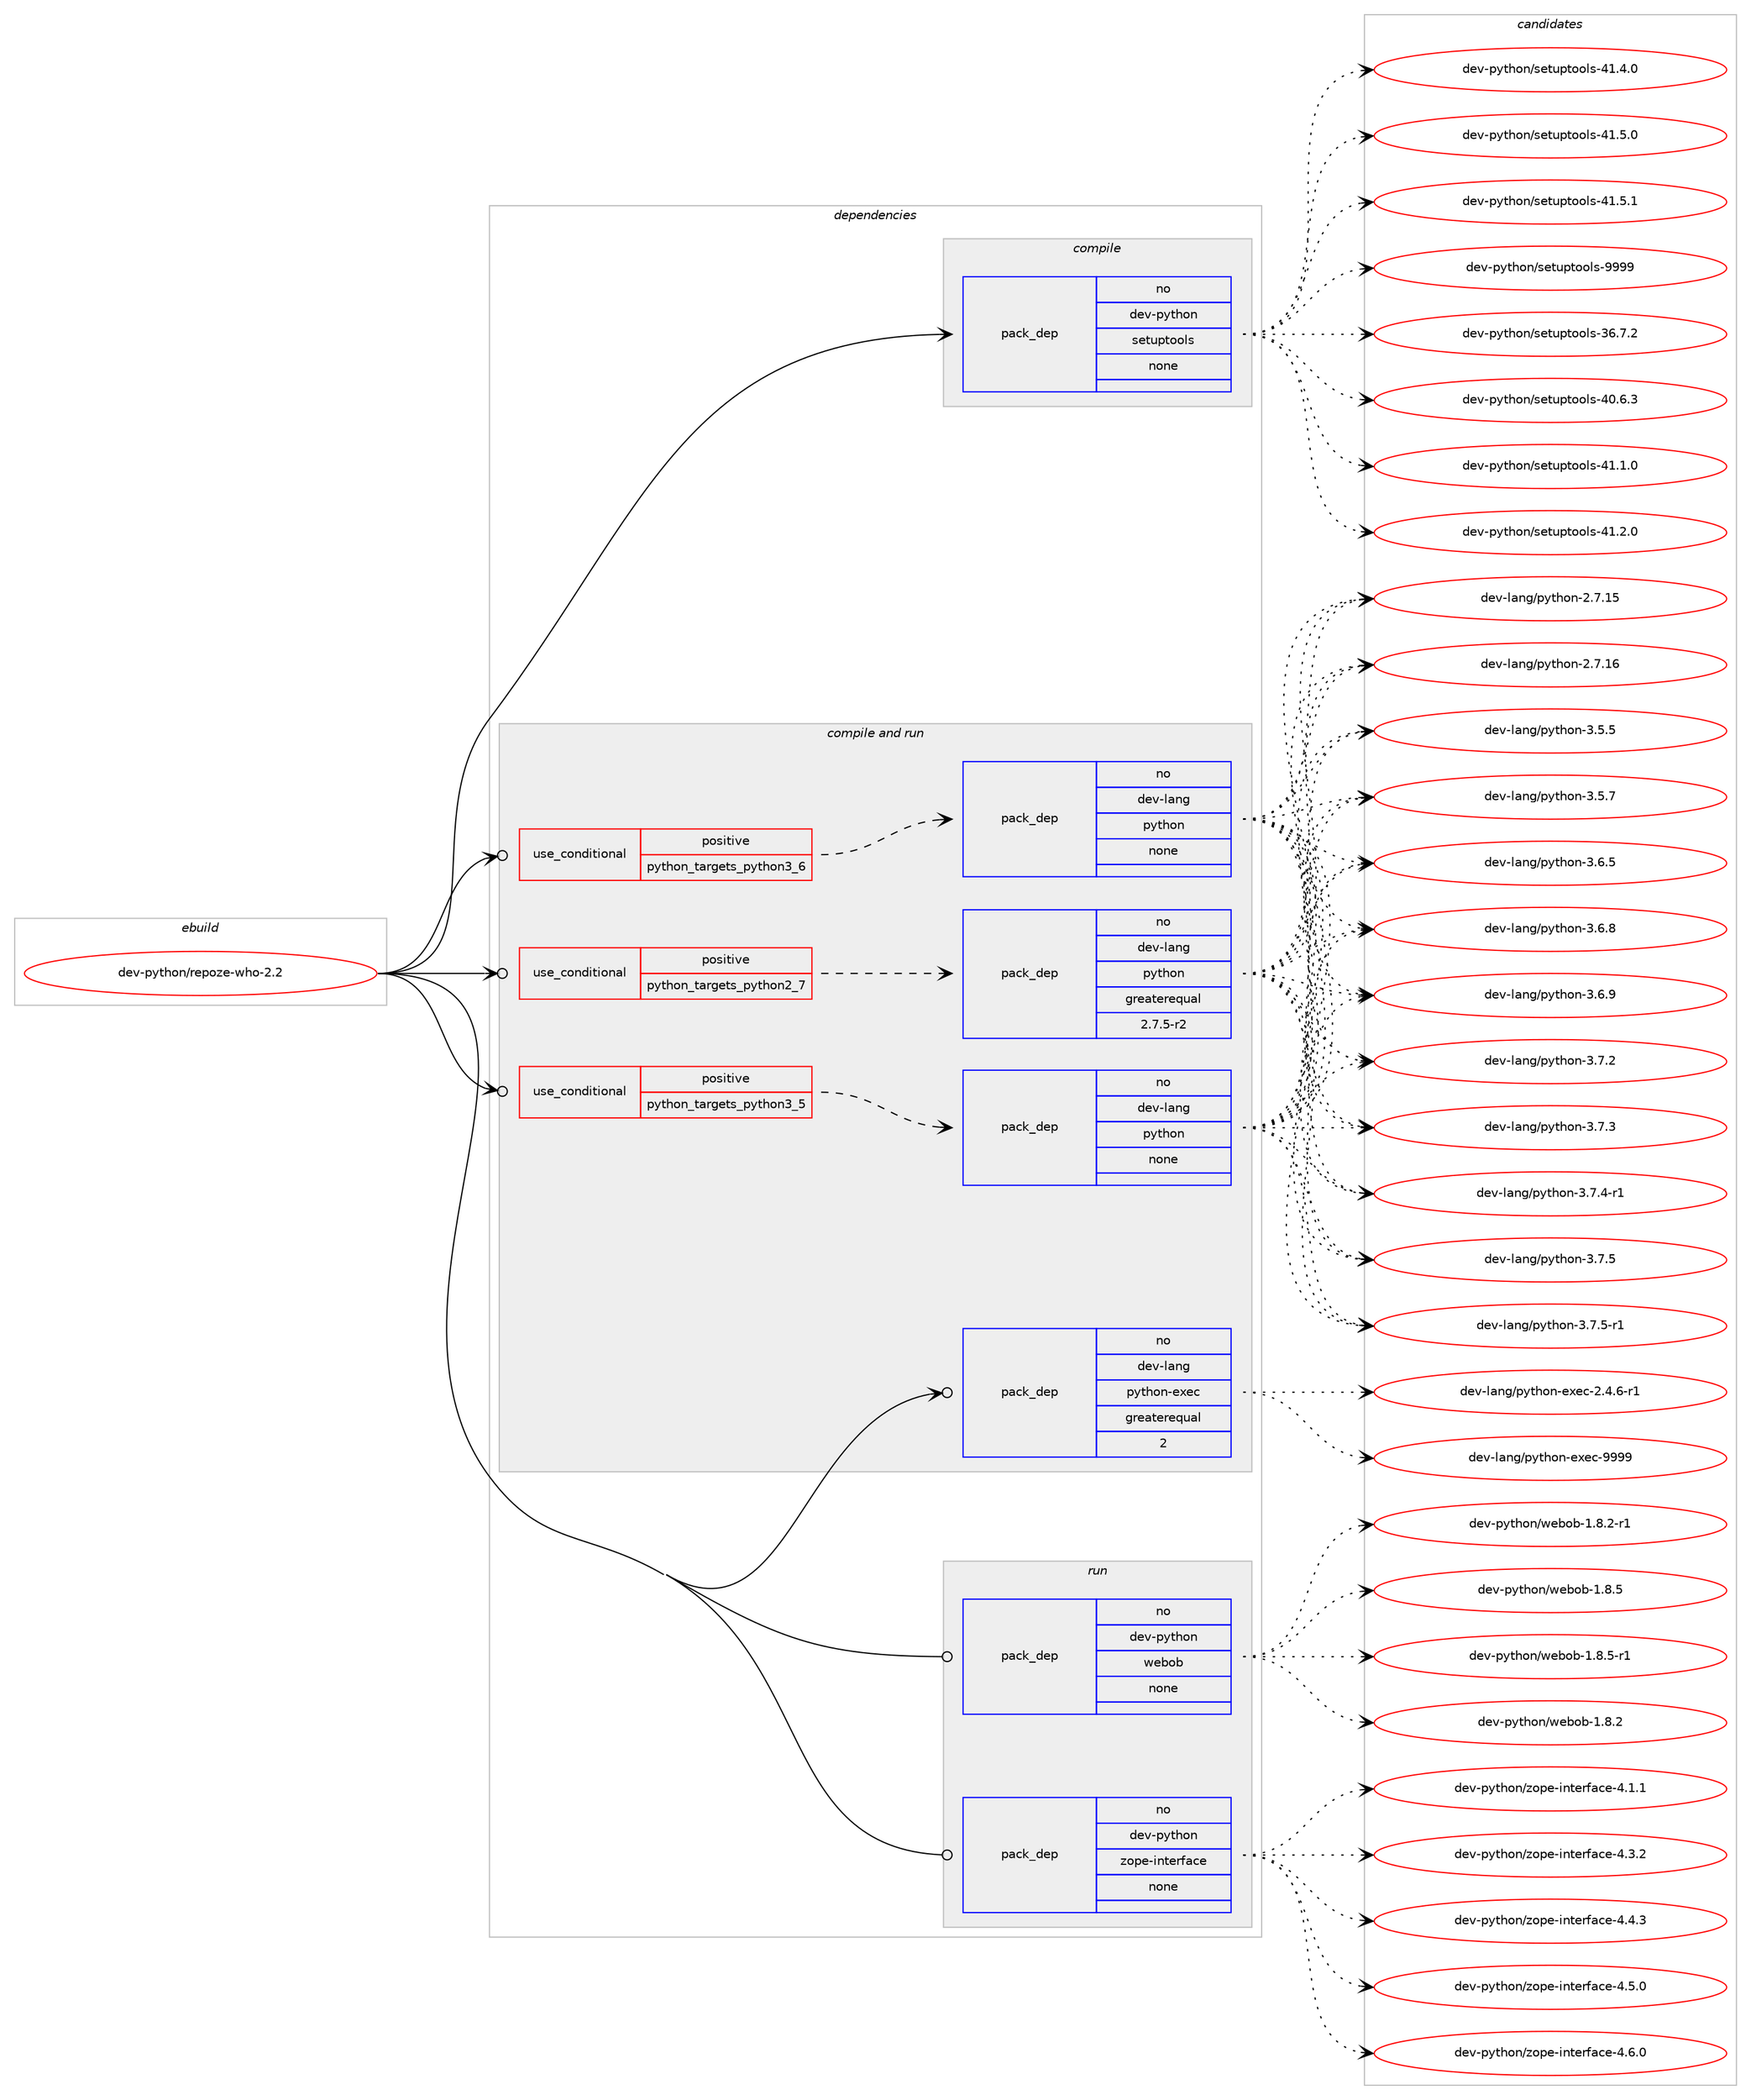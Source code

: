 digraph prolog {

# *************
# Graph options
# *************

newrank=true;
concentrate=true;
compound=true;
graph [rankdir=LR,fontname=Helvetica,fontsize=10,ranksep=1.5];#, ranksep=2.5, nodesep=0.2];
edge  [arrowhead=vee];
node  [fontname=Helvetica,fontsize=10];

# **********
# The ebuild
# **********

subgraph cluster_leftcol {
color=gray;
rank=same;
label=<<i>ebuild</i>>;
id [label="dev-python/repoze-who-2.2", color=red, width=4, href="../dev-python/repoze-who-2.2.svg"];
}

# ****************
# The dependencies
# ****************

subgraph cluster_midcol {
color=gray;
label=<<i>dependencies</i>>;
subgraph cluster_compile {
fillcolor="#eeeeee";
style=filled;
label=<<i>compile</i>>;
subgraph pack474535 {
dependency634991 [label=<<TABLE BORDER="0" CELLBORDER="1" CELLSPACING="0" CELLPADDING="4" WIDTH="220"><TR><TD ROWSPAN="6" CELLPADDING="30">pack_dep</TD></TR><TR><TD WIDTH="110">no</TD></TR><TR><TD>dev-python</TD></TR><TR><TD>setuptools</TD></TR><TR><TD>none</TD></TR><TR><TD></TD></TR></TABLE>>, shape=none, color=blue];
}
id:e -> dependency634991:w [weight=20,style="solid",arrowhead="vee"];
}
subgraph cluster_compileandrun {
fillcolor="#eeeeee";
style=filled;
label=<<i>compile and run</i>>;
subgraph cond148577 {
dependency634992 [label=<<TABLE BORDER="0" CELLBORDER="1" CELLSPACING="0" CELLPADDING="4"><TR><TD ROWSPAN="3" CELLPADDING="10">use_conditional</TD></TR><TR><TD>positive</TD></TR><TR><TD>python_targets_python2_7</TD></TR></TABLE>>, shape=none, color=red];
subgraph pack474536 {
dependency634993 [label=<<TABLE BORDER="0" CELLBORDER="1" CELLSPACING="0" CELLPADDING="4" WIDTH="220"><TR><TD ROWSPAN="6" CELLPADDING="30">pack_dep</TD></TR><TR><TD WIDTH="110">no</TD></TR><TR><TD>dev-lang</TD></TR><TR><TD>python</TD></TR><TR><TD>greaterequal</TD></TR><TR><TD>2.7.5-r2</TD></TR></TABLE>>, shape=none, color=blue];
}
dependency634992:e -> dependency634993:w [weight=20,style="dashed",arrowhead="vee"];
}
id:e -> dependency634992:w [weight=20,style="solid",arrowhead="odotvee"];
subgraph cond148578 {
dependency634994 [label=<<TABLE BORDER="0" CELLBORDER="1" CELLSPACING="0" CELLPADDING="4"><TR><TD ROWSPAN="3" CELLPADDING="10">use_conditional</TD></TR><TR><TD>positive</TD></TR><TR><TD>python_targets_python3_5</TD></TR></TABLE>>, shape=none, color=red];
subgraph pack474537 {
dependency634995 [label=<<TABLE BORDER="0" CELLBORDER="1" CELLSPACING="0" CELLPADDING="4" WIDTH="220"><TR><TD ROWSPAN="6" CELLPADDING="30">pack_dep</TD></TR><TR><TD WIDTH="110">no</TD></TR><TR><TD>dev-lang</TD></TR><TR><TD>python</TD></TR><TR><TD>none</TD></TR><TR><TD></TD></TR></TABLE>>, shape=none, color=blue];
}
dependency634994:e -> dependency634995:w [weight=20,style="dashed",arrowhead="vee"];
}
id:e -> dependency634994:w [weight=20,style="solid",arrowhead="odotvee"];
subgraph cond148579 {
dependency634996 [label=<<TABLE BORDER="0" CELLBORDER="1" CELLSPACING="0" CELLPADDING="4"><TR><TD ROWSPAN="3" CELLPADDING="10">use_conditional</TD></TR><TR><TD>positive</TD></TR><TR><TD>python_targets_python3_6</TD></TR></TABLE>>, shape=none, color=red];
subgraph pack474538 {
dependency634997 [label=<<TABLE BORDER="0" CELLBORDER="1" CELLSPACING="0" CELLPADDING="4" WIDTH="220"><TR><TD ROWSPAN="6" CELLPADDING="30">pack_dep</TD></TR><TR><TD WIDTH="110">no</TD></TR><TR><TD>dev-lang</TD></TR><TR><TD>python</TD></TR><TR><TD>none</TD></TR><TR><TD></TD></TR></TABLE>>, shape=none, color=blue];
}
dependency634996:e -> dependency634997:w [weight=20,style="dashed",arrowhead="vee"];
}
id:e -> dependency634996:w [weight=20,style="solid",arrowhead="odotvee"];
subgraph pack474539 {
dependency634998 [label=<<TABLE BORDER="0" CELLBORDER="1" CELLSPACING="0" CELLPADDING="4" WIDTH="220"><TR><TD ROWSPAN="6" CELLPADDING="30">pack_dep</TD></TR><TR><TD WIDTH="110">no</TD></TR><TR><TD>dev-lang</TD></TR><TR><TD>python-exec</TD></TR><TR><TD>greaterequal</TD></TR><TR><TD>2</TD></TR></TABLE>>, shape=none, color=blue];
}
id:e -> dependency634998:w [weight=20,style="solid",arrowhead="odotvee"];
}
subgraph cluster_run {
fillcolor="#eeeeee";
style=filled;
label=<<i>run</i>>;
subgraph pack474540 {
dependency634999 [label=<<TABLE BORDER="0" CELLBORDER="1" CELLSPACING="0" CELLPADDING="4" WIDTH="220"><TR><TD ROWSPAN="6" CELLPADDING="30">pack_dep</TD></TR><TR><TD WIDTH="110">no</TD></TR><TR><TD>dev-python</TD></TR><TR><TD>webob</TD></TR><TR><TD>none</TD></TR><TR><TD></TD></TR></TABLE>>, shape=none, color=blue];
}
id:e -> dependency634999:w [weight=20,style="solid",arrowhead="odot"];
subgraph pack474541 {
dependency635000 [label=<<TABLE BORDER="0" CELLBORDER="1" CELLSPACING="0" CELLPADDING="4" WIDTH="220"><TR><TD ROWSPAN="6" CELLPADDING="30">pack_dep</TD></TR><TR><TD WIDTH="110">no</TD></TR><TR><TD>dev-python</TD></TR><TR><TD>zope-interface</TD></TR><TR><TD>none</TD></TR><TR><TD></TD></TR></TABLE>>, shape=none, color=blue];
}
id:e -> dependency635000:w [weight=20,style="solid",arrowhead="odot"];
}
}

# **************
# The candidates
# **************

subgraph cluster_choices {
rank=same;
color=gray;
label=<<i>candidates</i>>;

subgraph choice474535 {
color=black;
nodesep=1;
choice100101118451121211161041111104711510111611711211611111110811545515446554650 [label="dev-python/setuptools-36.7.2", color=red, width=4,href="../dev-python/setuptools-36.7.2.svg"];
choice100101118451121211161041111104711510111611711211611111110811545524846544651 [label="dev-python/setuptools-40.6.3", color=red, width=4,href="../dev-python/setuptools-40.6.3.svg"];
choice100101118451121211161041111104711510111611711211611111110811545524946494648 [label="dev-python/setuptools-41.1.0", color=red, width=4,href="../dev-python/setuptools-41.1.0.svg"];
choice100101118451121211161041111104711510111611711211611111110811545524946504648 [label="dev-python/setuptools-41.2.0", color=red, width=4,href="../dev-python/setuptools-41.2.0.svg"];
choice100101118451121211161041111104711510111611711211611111110811545524946524648 [label="dev-python/setuptools-41.4.0", color=red, width=4,href="../dev-python/setuptools-41.4.0.svg"];
choice100101118451121211161041111104711510111611711211611111110811545524946534648 [label="dev-python/setuptools-41.5.0", color=red, width=4,href="../dev-python/setuptools-41.5.0.svg"];
choice100101118451121211161041111104711510111611711211611111110811545524946534649 [label="dev-python/setuptools-41.5.1", color=red, width=4,href="../dev-python/setuptools-41.5.1.svg"];
choice10010111845112121116104111110471151011161171121161111111081154557575757 [label="dev-python/setuptools-9999", color=red, width=4,href="../dev-python/setuptools-9999.svg"];
dependency634991:e -> choice100101118451121211161041111104711510111611711211611111110811545515446554650:w [style=dotted,weight="100"];
dependency634991:e -> choice100101118451121211161041111104711510111611711211611111110811545524846544651:w [style=dotted,weight="100"];
dependency634991:e -> choice100101118451121211161041111104711510111611711211611111110811545524946494648:w [style=dotted,weight="100"];
dependency634991:e -> choice100101118451121211161041111104711510111611711211611111110811545524946504648:w [style=dotted,weight="100"];
dependency634991:e -> choice100101118451121211161041111104711510111611711211611111110811545524946524648:w [style=dotted,weight="100"];
dependency634991:e -> choice100101118451121211161041111104711510111611711211611111110811545524946534648:w [style=dotted,weight="100"];
dependency634991:e -> choice100101118451121211161041111104711510111611711211611111110811545524946534649:w [style=dotted,weight="100"];
dependency634991:e -> choice10010111845112121116104111110471151011161171121161111111081154557575757:w [style=dotted,weight="100"];
}
subgraph choice474536 {
color=black;
nodesep=1;
choice10010111845108971101034711212111610411111045504655464953 [label="dev-lang/python-2.7.15", color=red, width=4,href="../dev-lang/python-2.7.15.svg"];
choice10010111845108971101034711212111610411111045504655464954 [label="dev-lang/python-2.7.16", color=red, width=4,href="../dev-lang/python-2.7.16.svg"];
choice100101118451089711010347112121116104111110455146534653 [label="dev-lang/python-3.5.5", color=red, width=4,href="../dev-lang/python-3.5.5.svg"];
choice100101118451089711010347112121116104111110455146534655 [label="dev-lang/python-3.5.7", color=red, width=4,href="../dev-lang/python-3.5.7.svg"];
choice100101118451089711010347112121116104111110455146544653 [label="dev-lang/python-3.6.5", color=red, width=4,href="../dev-lang/python-3.6.5.svg"];
choice100101118451089711010347112121116104111110455146544656 [label="dev-lang/python-3.6.8", color=red, width=4,href="../dev-lang/python-3.6.8.svg"];
choice100101118451089711010347112121116104111110455146544657 [label="dev-lang/python-3.6.9", color=red, width=4,href="../dev-lang/python-3.6.9.svg"];
choice100101118451089711010347112121116104111110455146554650 [label="dev-lang/python-3.7.2", color=red, width=4,href="../dev-lang/python-3.7.2.svg"];
choice100101118451089711010347112121116104111110455146554651 [label="dev-lang/python-3.7.3", color=red, width=4,href="../dev-lang/python-3.7.3.svg"];
choice1001011184510897110103471121211161041111104551465546524511449 [label="dev-lang/python-3.7.4-r1", color=red, width=4,href="../dev-lang/python-3.7.4-r1.svg"];
choice100101118451089711010347112121116104111110455146554653 [label="dev-lang/python-3.7.5", color=red, width=4,href="../dev-lang/python-3.7.5.svg"];
choice1001011184510897110103471121211161041111104551465546534511449 [label="dev-lang/python-3.7.5-r1", color=red, width=4,href="../dev-lang/python-3.7.5-r1.svg"];
dependency634993:e -> choice10010111845108971101034711212111610411111045504655464953:w [style=dotted,weight="100"];
dependency634993:e -> choice10010111845108971101034711212111610411111045504655464954:w [style=dotted,weight="100"];
dependency634993:e -> choice100101118451089711010347112121116104111110455146534653:w [style=dotted,weight="100"];
dependency634993:e -> choice100101118451089711010347112121116104111110455146534655:w [style=dotted,weight="100"];
dependency634993:e -> choice100101118451089711010347112121116104111110455146544653:w [style=dotted,weight="100"];
dependency634993:e -> choice100101118451089711010347112121116104111110455146544656:w [style=dotted,weight="100"];
dependency634993:e -> choice100101118451089711010347112121116104111110455146544657:w [style=dotted,weight="100"];
dependency634993:e -> choice100101118451089711010347112121116104111110455146554650:w [style=dotted,weight="100"];
dependency634993:e -> choice100101118451089711010347112121116104111110455146554651:w [style=dotted,weight="100"];
dependency634993:e -> choice1001011184510897110103471121211161041111104551465546524511449:w [style=dotted,weight="100"];
dependency634993:e -> choice100101118451089711010347112121116104111110455146554653:w [style=dotted,weight="100"];
dependency634993:e -> choice1001011184510897110103471121211161041111104551465546534511449:w [style=dotted,weight="100"];
}
subgraph choice474537 {
color=black;
nodesep=1;
choice10010111845108971101034711212111610411111045504655464953 [label="dev-lang/python-2.7.15", color=red, width=4,href="../dev-lang/python-2.7.15.svg"];
choice10010111845108971101034711212111610411111045504655464954 [label="dev-lang/python-2.7.16", color=red, width=4,href="../dev-lang/python-2.7.16.svg"];
choice100101118451089711010347112121116104111110455146534653 [label="dev-lang/python-3.5.5", color=red, width=4,href="../dev-lang/python-3.5.5.svg"];
choice100101118451089711010347112121116104111110455146534655 [label="dev-lang/python-3.5.7", color=red, width=4,href="../dev-lang/python-3.5.7.svg"];
choice100101118451089711010347112121116104111110455146544653 [label="dev-lang/python-3.6.5", color=red, width=4,href="../dev-lang/python-3.6.5.svg"];
choice100101118451089711010347112121116104111110455146544656 [label="dev-lang/python-3.6.8", color=red, width=4,href="../dev-lang/python-3.6.8.svg"];
choice100101118451089711010347112121116104111110455146544657 [label="dev-lang/python-3.6.9", color=red, width=4,href="../dev-lang/python-3.6.9.svg"];
choice100101118451089711010347112121116104111110455146554650 [label="dev-lang/python-3.7.2", color=red, width=4,href="../dev-lang/python-3.7.2.svg"];
choice100101118451089711010347112121116104111110455146554651 [label="dev-lang/python-3.7.3", color=red, width=4,href="../dev-lang/python-3.7.3.svg"];
choice1001011184510897110103471121211161041111104551465546524511449 [label="dev-lang/python-3.7.4-r1", color=red, width=4,href="../dev-lang/python-3.7.4-r1.svg"];
choice100101118451089711010347112121116104111110455146554653 [label="dev-lang/python-3.7.5", color=red, width=4,href="../dev-lang/python-3.7.5.svg"];
choice1001011184510897110103471121211161041111104551465546534511449 [label="dev-lang/python-3.7.5-r1", color=red, width=4,href="../dev-lang/python-3.7.5-r1.svg"];
dependency634995:e -> choice10010111845108971101034711212111610411111045504655464953:w [style=dotted,weight="100"];
dependency634995:e -> choice10010111845108971101034711212111610411111045504655464954:w [style=dotted,weight="100"];
dependency634995:e -> choice100101118451089711010347112121116104111110455146534653:w [style=dotted,weight="100"];
dependency634995:e -> choice100101118451089711010347112121116104111110455146534655:w [style=dotted,weight="100"];
dependency634995:e -> choice100101118451089711010347112121116104111110455146544653:w [style=dotted,weight="100"];
dependency634995:e -> choice100101118451089711010347112121116104111110455146544656:w [style=dotted,weight="100"];
dependency634995:e -> choice100101118451089711010347112121116104111110455146544657:w [style=dotted,weight="100"];
dependency634995:e -> choice100101118451089711010347112121116104111110455146554650:w [style=dotted,weight="100"];
dependency634995:e -> choice100101118451089711010347112121116104111110455146554651:w [style=dotted,weight="100"];
dependency634995:e -> choice1001011184510897110103471121211161041111104551465546524511449:w [style=dotted,weight="100"];
dependency634995:e -> choice100101118451089711010347112121116104111110455146554653:w [style=dotted,weight="100"];
dependency634995:e -> choice1001011184510897110103471121211161041111104551465546534511449:w [style=dotted,weight="100"];
}
subgraph choice474538 {
color=black;
nodesep=1;
choice10010111845108971101034711212111610411111045504655464953 [label="dev-lang/python-2.7.15", color=red, width=4,href="../dev-lang/python-2.7.15.svg"];
choice10010111845108971101034711212111610411111045504655464954 [label="dev-lang/python-2.7.16", color=red, width=4,href="../dev-lang/python-2.7.16.svg"];
choice100101118451089711010347112121116104111110455146534653 [label="dev-lang/python-3.5.5", color=red, width=4,href="../dev-lang/python-3.5.5.svg"];
choice100101118451089711010347112121116104111110455146534655 [label="dev-lang/python-3.5.7", color=red, width=4,href="../dev-lang/python-3.5.7.svg"];
choice100101118451089711010347112121116104111110455146544653 [label="dev-lang/python-3.6.5", color=red, width=4,href="../dev-lang/python-3.6.5.svg"];
choice100101118451089711010347112121116104111110455146544656 [label="dev-lang/python-3.6.8", color=red, width=4,href="../dev-lang/python-3.6.8.svg"];
choice100101118451089711010347112121116104111110455146544657 [label="dev-lang/python-3.6.9", color=red, width=4,href="../dev-lang/python-3.6.9.svg"];
choice100101118451089711010347112121116104111110455146554650 [label="dev-lang/python-3.7.2", color=red, width=4,href="../dev-lang/python-3.7.2.svg"];
choice100101118451089711010347112121116104111110455146554651 [label="dev-lang/python-3.7.3", color=red, width=4,href="../dev-lang/python-3.7.3.svg"];
choice1001011184510897110103471121211161041111104551465546524511449 [label="dev-lang/python-3.7.4-r1", color=red, width=4,href="../dev-lang/python-3.7.4-r1.svg"];
choice100101118451089711010347112121116104111110455146554653 [label="dev-lang/python-3.7.5", color=red, width=4,href="../dev-lang/python-3.7.5.svg"];
choice1001011184510897110103471121211161041111104551465546534511449 [label="dev-lang/python-3.7.5-r1", color=red, width=4,href="../dev-lang/python-3.7.5-r1.svg"];
dependency634997:e -> choice10010111845108971101034711212111610411111045504655464953:w [style=dotted,weight="100"];
dependency634997:e -> choice10010111845108971101034711212111610411111045504655464954:w [style=dotted,weight="100"];
dependency634997:e -> choice100101118451089711010347112121116104111110455146534653:w [style=dotted,weight="100"];
dependency634997:e -> choice100101118451089711010347112121116104111110455146534655:w [style=dotted,weight="100"];
dependency634997:e -> choice100101118451089711010347112121116104111110455146544653:w [style=dotted,weight="100"];
dependency634997:e -> choice100101118451089711010347112121116104111110455146544656:w [style=dotted,weight="100"];
dependency634997:e -> choice100101118451089711010347112121116104111110455146544657:w [style=dotted,weight="100"];
dependency634997:e -> choice100101118451089711010347112121116104111110455146554650:w [style=dotted,weight="100"];
dependency634997:e -> choice100101118451089711010347112121116104111110455146554651:w [style=dotted,weight="100"];
dependency634997:e -> choice1001011184510897110103471121211161041111104551465546524511449:w [style=dotted,weight="100"];
dependency634997:e -> choice100101118451089711010347112121116104111110455146554653:w [style=dotted,weight="100"];
dependency634997:e -> choice1001011184510897110103471121211161041111104551465546534511449:w [style=dotted,weight="100"];
}
subgraph choice474539 {
color=black;
nodesep=1;
choice10010111845108971101034711212111610411111045101120101994550465246544511449 [label="dev-lang/python-exec-2.4.6-r1", color=red, width=4,href="../dev-lang/python-exec-2.4.6-r1.svg"];
choice10010111845108971101034711212111610411111045101120101994557575757 [label="dev-lang/python-exec-9999", color=red, width=4,href="../dev-lang/python-exec-9999.svg"];
dependency634998:e -> choice10010111845108971101034711212111610411111045101120101994550465246544511449:w [style=dotted,weight="100"];
dependency634998:e -> choice10010111845108971101034711212111610411111045101120101994557575757:w [style=dotted,weight="100"];
}
subgraph choice474540 {
color=black;
nodesep=1;
choice10010111845112121116104111110471191019811198454946564650 [label="dev-python/webob-1.8.2", color=red, width=4,href="../dev-python/webob-1.8.2.svg"];
choice100101118451121211161041111104711910198111984549465646504511449 [label="dev-python/webob-1.8.2-r1", color=red, width=4,href="../dev-python/webob-1.8.2-r1.svg"];
choice10010111845112121116104111110471191019811198454946564653 [label="dev-python/webob-1.8.5", color=red, width=4,href="../dev-python/webob-1.8.5.svg"];
choice100101118451121211161041111104711910198111984549465646534511449 [label="dev-python/webob-1.8.5-r1", color=red, width=4,href="../dev-python/webob-1.8.5-r1.svg"];
dependency634999:e -> choice10010111845112121116104111110471191019811198454946564650:w [style=dotted,weight="100"];
dependency634999:e -> choice100101118451121211161041111104711910198111984549465646504511449:w [style=dotted,weight="100"];
dependency634999:e -> choice10010111845112121116104111110471191019811198454946564653:w [style=dotted,weight="100"];
dependency634999:e -> choice100101118451121211161041111104711910198111984549465646534511449:w [style=dotted,weight="100"];
}
subgraph choice474541 {
color=black;
nodesep=1;
choice1001011184511212111610411111047122111112101451051101161011141029799101455246494649 [label="dev-python/zope-interface-4.1.1", color=red, width=4,href="../dev-python/zope-interface-4.1.1.svg"];
choice1001011184511212111610411111047122111112101451051101161011141029799101455246514650 [label="dev-python/zope-interface-4.3.2", color=red, width=4,href="../dev-python/zope-interface-4.3.2.svg"];
choice1001011184511212111610411111047122111112101451051101161011141029799101455246524651 [label="dev-python/zope-interface-4.4.3", color=red, width=4,href="../dev-python/zope-interface-4.4.3.svg"];
choice1001011184511212111610411111047122111112101451051101161011141029799101455246534648 [label="dev-python/zope-interface-4.5.0", color=red, width=4,href="../dev-python/zope-interface-4.5.0.svg"];
choice1001011184511212111610411111047122111112101451051101161011141029799101455246544648 [label="dev-python/zope-interface-4.6.0", color=red, width=4,href="../dev-python/zope-interface-4.6.0.svg"];
dependency635000:e -> choice1001011184511212111610411111047122111112101451051101161011141029799101455246494649:w [style=dotted,weight="100"];
dependency635000:e -> choice1001011184511212111610411111047122111112101451051101161011141029799101455246514650:w [style=dotted,weight="100"];
dependency635000:e -> choice1001011184511212111610411111047122111112101451051101161011141029799101455246524651:w [style=dotted,weight="100"];
dependency635000:e -> choice1001011184511212111610411111047122111112101451051101161011141029799101455246534648:w [style=dotted,weight="100"];
dependency635000:e -> choice1001011184511212111610411111047122111112101451051101161011141029799101455246544648:w [style=dotted,weight="100"];
}
}

}
